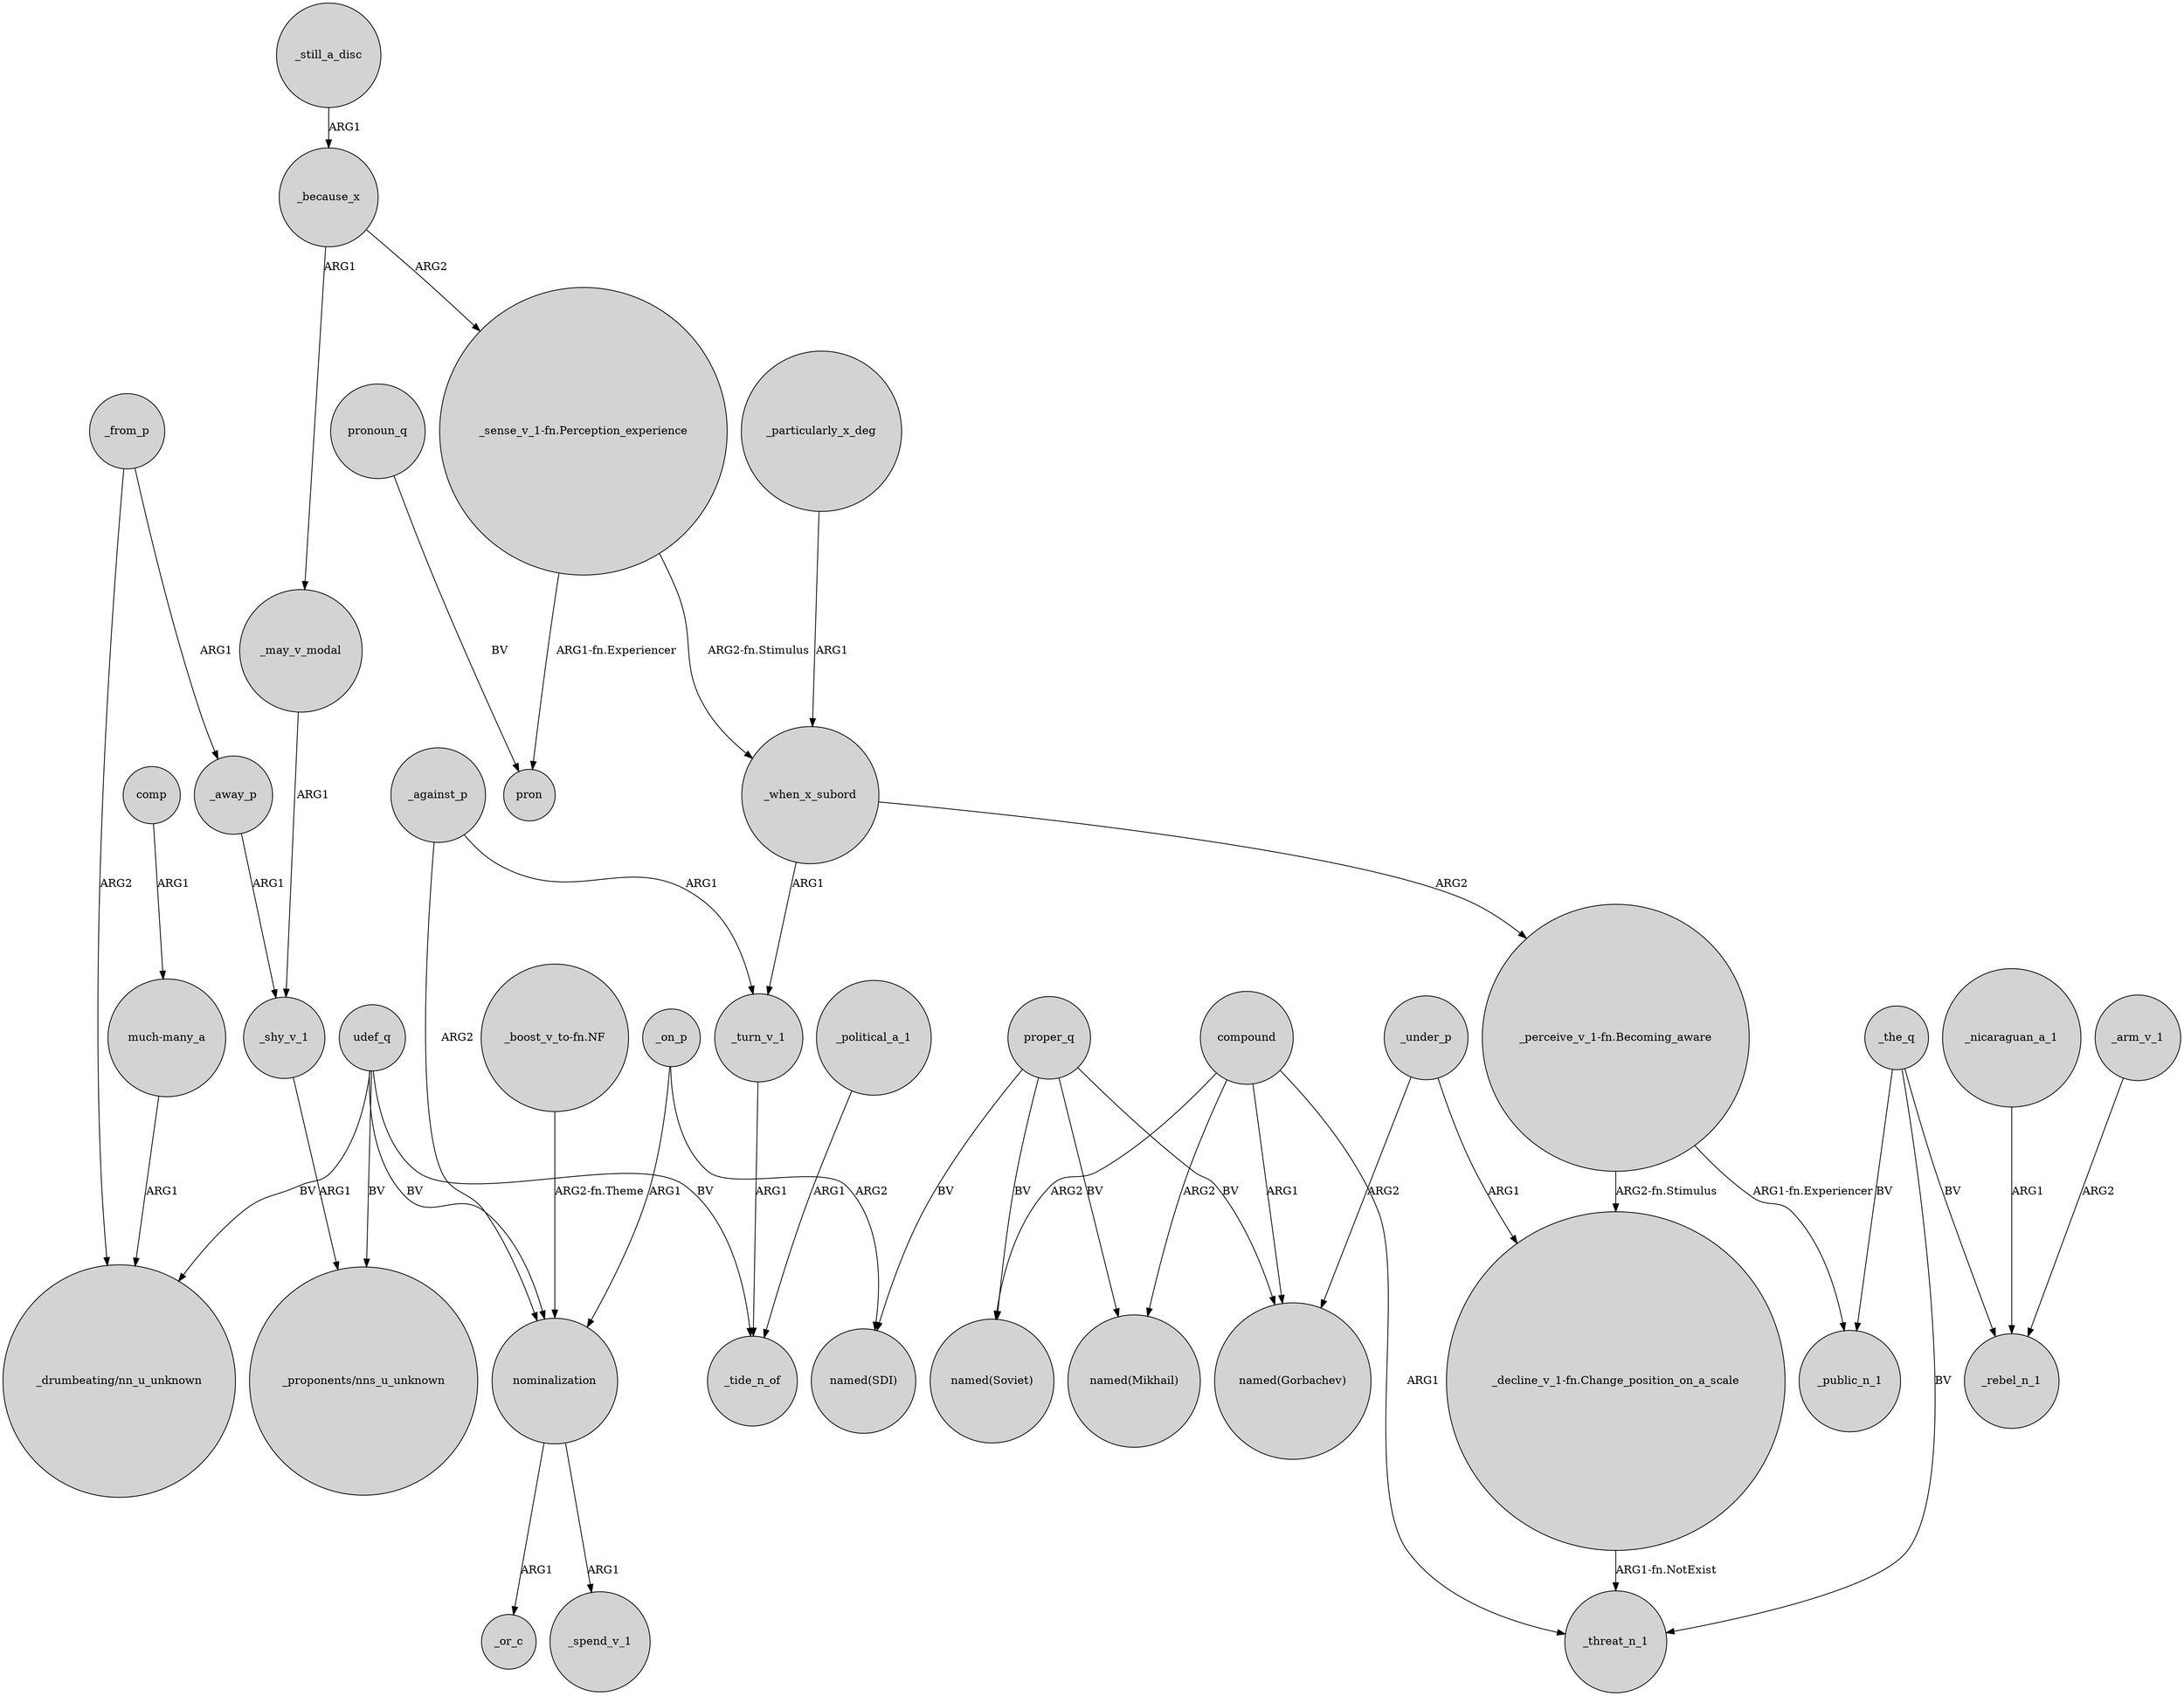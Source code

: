 digraph {
	node [shape=circle style=filled]
	_shy_v_1 -> "_proponents/nns_u_unknown" [label=ARG1]
	_against_p -> _turn_v_1 [label=ARG1]
	nominalization -> _spend_v_1 [label=ARG1]
	_because_x -> _may_v_modal [label=ARG1]
	udef_q -> "_drumbeating/nn_u_unknown" [label=BV]
	_away_p -> _shy_v_1 [label=ARG1]
	_against_p -> nominalization [label=ARG2]
	_when_x_subord -> _turn_v_1 [label=ARG1]
	_when_x_subord -> "_perceive_v_1-fn.Becoming_aware" [label=ARG2]
	_under_p -> "named(Gorbachev)" [label=ARG2]
	compound -> _threat_n_1 [label=ARG1]
	_the_q -> _threat_n_1 [label=BV]
	udef_q -> "_proponents/nns_u_unknown" [label=BV]
	_on_p -> nominalization [label=ARG1]
	_from_p -> _away_p [label=ARG1]
	compound -> "named(Gorbachev)" [label=ARG1]
	proper_q -> "named(Soviet)" [label=BV]
	"_sense_v_1-fn.Perception_experience" -> pron [label="ARG1-fn.Experiencer"]
	udef_q -> _tide_n_of [label=BV]
	"_decline_v_1-fn.Change_position_on_a_scale" -> _threat_n_1 [label="ARG1-fn.NotExist"]
	pronoun_q -> pron [label=BV]
	_may_v_modal -> _shy_v_1 [label=ARG1]
	_particularly_x_deg -> _when_x_subord [label=ARG1]
	_the_q -> _public_n_1 [label=BV]
	_on_p -> "named(SDI)" [label=ARG2]
	comp -> "much-many_a" [label=ARG1]
	_political_a_1 -> _tide_n_of [label=ARG1]
	proper_q -> "named(Mikhail)" [label=BV]
	_arm_v_1 -> _rebel_n_1 [label=ARG2]
	"_perceive_v_1-fn.Becoming_aware" -> "_decline_v_1-fn.Change_position_on_a_scale" [label="ARG2-fn.Stimulus"]
	_under_p -> "_decline_v_1-fn.Change_position_on_a_scale" [label=ARG1]
	compound -> "named(Soviet)" [label=ARG2]
	nominalization -> _or_c [label=ARG1]
	udef_q -> nominalization [label=BV]
	"_sense_v_1-fn.Perception_experience" -> _when_x_subord [label="ARG2-fn.Stimulus"]
	_from_p -> "_drumbeating/nn_u_unknown" [label=ARG2]
	_because_x -> "_sense_v_1-fn.Perception_experience" [label=ARG2]
	"_boost_v_to-fn.NF" -> nominalization [label="ARG2-fn.Theme"]
	_turn_v_1 -> _tide_n_of [label=ARG1]
	proper_q -> "named(Gorbachev)" [label=BV]
	"much-many_a" -> "_drumbeating/nn_u_unknown" [label=ARG1]
	_nicaraguan_a_1 -> _rebel_n_1 [label=ARG1]
	proper_q -> "named(SDI)" [label=BV]
	"_perceive_v_1-fn.Becoming_aware" -> _public_n_1 [label="ARG1-fn.Experiencer"]
	_still_a_disc -> _because_x [label=ARG1]
	compound -> "named(Mikhail)" [label=ARG2]
	_the_q -> _rebel_n_1 [label=BV]
}
